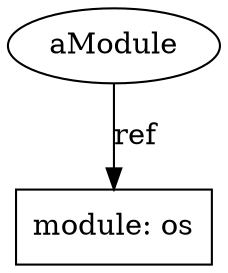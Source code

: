 digraph G {
    overlap=false;

    name3412640 [label="aModule", shape="ellipse"];
    module1799856 [label="module: os", shape="box"];

    name3412640 -> module1799856 [label="ref"];

}
